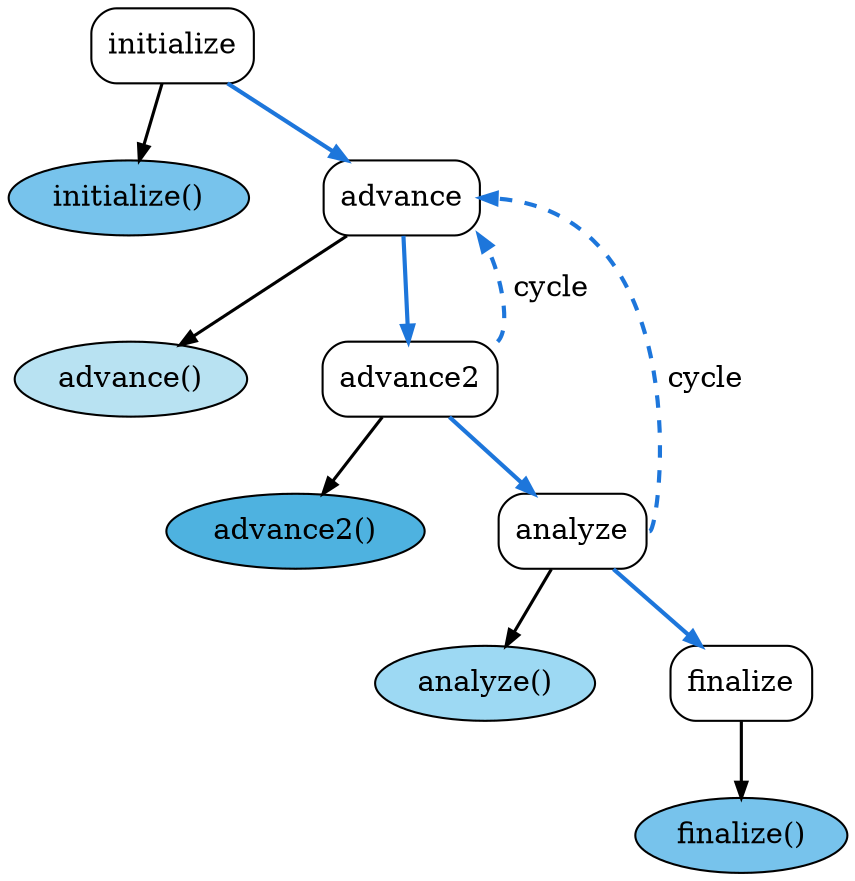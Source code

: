 digraph "graph" {
	graph [nodesep=.5];
	node [color=black,
		fillcolor=lightgrey,
		fontcolor=black,
		shape=ellipse
	];
	edge [arrowhead=normal,
		arrowsize=0.75,
		arrowtail=normal,
		color=black,
		dir=forward,
		fillcolor=black,
		fontcolor=black,
		headport=c,
		tailport=c
	];
	initialize	[label=initialize,
		shape=box,
		style=rounded];
	"0x713ac0"	[fillcolor="#77c3ec",
		label="initialize()",
		style=filled];
	initialize:c -> "0x713ac0":c	[penwidth=1.5];
	advance	[label=advance,
		shape=box,
		style=rounded];
	initialize:c -> advance:c	[color="#1d76db",
		fillcolor="#1d76db",
		style=bold];
	"0x713b20"	[fillcolor="#b8e2f2",
		label="advance()",
		style=filled];
	advance:c -> "0x713b20":c	[penwidth=1.5];
	advance2	[label=advance2,
		shape=box,
		style=rounded];
	advance:c -> advance2:c	[color="#1d76db",
		fillcolor="#1d76db",
		style=bold];
	advance2:ne -> advance:se	[color="#1d76db",
		fillcolor="#1d76db",
		label=" cycle",
		style="dashed,bold"];
	"0x713b80"	[fillcolor="#4eb2e0",
		label="advance2()",
		style=filled];
	advance2:c -> "0x713b80":c	[penwidth=1.5];
	analyze	[label=analyze,
		shape=box,
		style=rounded];
	advance2:c -> analyze:c	[color="#1d76db",
		fillcolor="#1d76db",
		style=bold];
	analyze:e -> advance:e	[color="#1d76db",
		fillcolor="#1d76db",
		label=" cycle",
		style="dashed,bold"];
	"0x713be0"	[fillcolor="#9dd9f3",
		label="analyze()",
		style=filled];
	analyze:c -> "0x713be0":c	[penwidth=1.5];
	finalize	[label=finalize,
		shape=box,
		style=rounded];
	analyze:c -> finalize:c	[color="#1d76db",
		fillcolor="#1d76db",
		style=bold];
	"0x713c40"	[fillcolor="#77c3ec",
		label="finalize()",
		style=filled];
	finalize:c -> "0x713c40":c	[penwidth=1.5];
}
